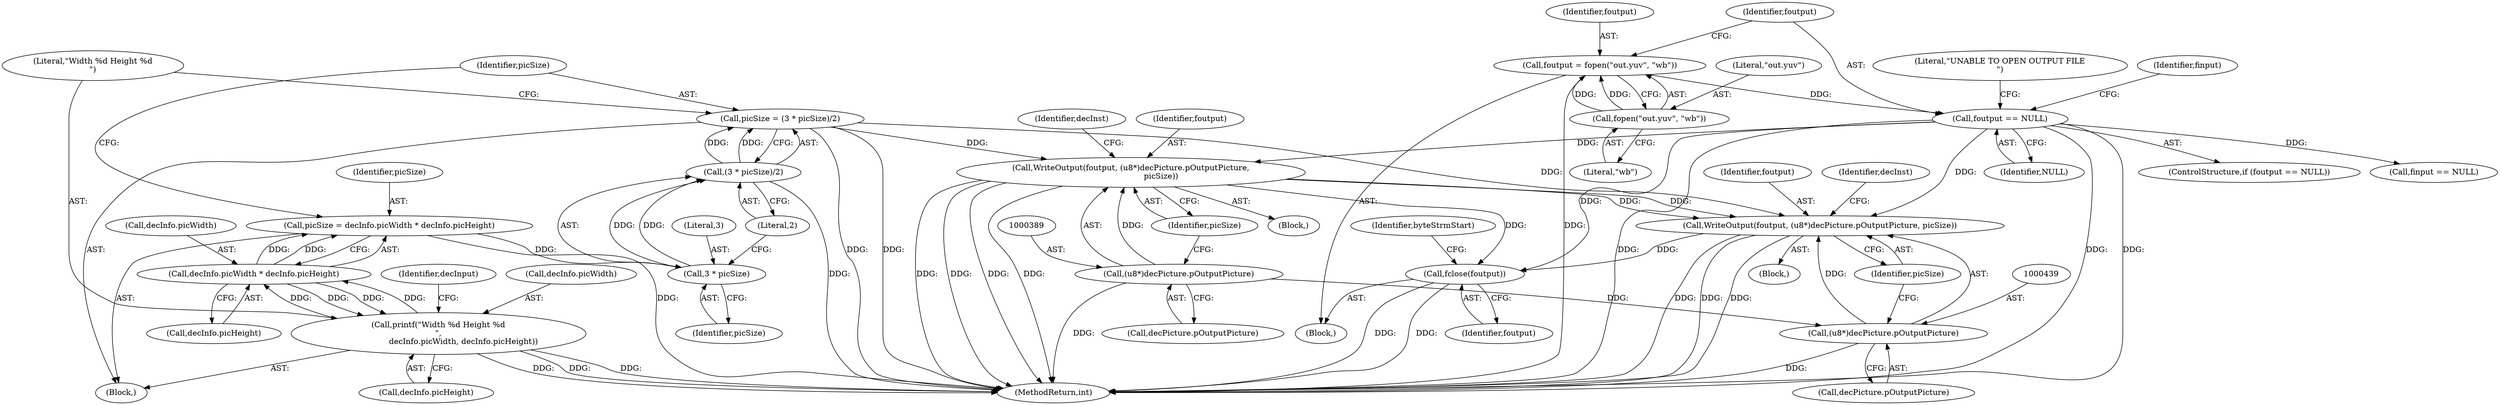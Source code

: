 digraph "0_Android_2b6f22dc64d456471a1dc6df09d515771d1427c8_1@pointer" {
"1000436" [label="(Call,WriteOutput(foutput, (u8*)decPicture.pOutputPicture, picSize))"];
"1000165" [label="(Call,foutput == NULL)"];
"1000159" [label="(Call,foutput = fopen(\"out.yuv\", \"wb\"))"];
"1000161" [label="(Call,fopen(\"out.yuv\", \"wb\"))"];
"1000386" [label="(Call,WriteOutput(foutput, (u8*)decPicture.pOutputPicture,\n                        picSize))"];
"1000388" [label="(Call,(u8*)decPicture.pOutputPicture)"];
"1000303" [label="(Call,picSize = (3 * picSize)/2)"];
"1000305" [label="(Call,(3 * picSize)/2)"];
"1000306" [label="(Call,3 * picSize)"];
"1000294" [label="(Call,picSize = decInfo.picWidth * decInfo.picHeight)"];
"1000296" [label="(Call,decInfo.picWidth * decInfo.picHeight)"];
"1000310" [label="(Call,printf(\"Width %d Height %d\n\",\n                    decInfo.picWidth, decInfo.picHeight))"];
"1000438" [label="(Call,(u8*)decPicture.pOutputPicture)"];
"1000446" [label="(Call,fclose(foutput))"];
"1000446" [label="(Call,fclose(foutput))"];
"1000309" [label="(Literal,2)"];
"1000297" [label="(Call,decInfo.picWidth)"];
"1000175" [label="(Identifier,finput)"];
"1000310" [label="(Call,printf(\"Width %d Height %d\n\",\n                    decInfo.picWidth, decInfo.picHeight))"];
"1000438" [label="(Call,(u8*)decPicture.pOutputPicture)"];
"1000386" [label="(Call,WriteOutput(foutput, (u8*)decPicture.pOutputPicture,\n                        picSize))"];
"1000437" [label="(Identifier,foutput)"];
"1000369" [label="(Block,)"];
"1000443" [label="(Identifier,picSize)"];
"1000305" [label="(Call,(3 * picSize)/2)"];
"1000279" [label="(Block,)"];
"1000440" [label="(Call,decPicture.pOutputPicture)"];
"1000364" [label="(Identifier,decInst)"];
"1000390" [label="(Call,decPicture.pOutputPicture)"];
"1000294" [label="(Call,picSize = decInfo.picWidth * decInfo.picHeight)"];
"1000449" [label="(Identifier,byteStrmStart)"];
"1000163" [label="(Literal,\"wb\")"];
"1000315" [label="(Call,decInfo.picHeight)"];
"1000312" [label="(Call,decInfo.picWidth)"];
"1000162" [label="(Literal,\"out.yuv\")"];
"1000295" [label="(Identifier,picSize)"];
"1000452" [label="(MethodReturn,int)"];
"1000166" [label="(Identifier,foutput)"];
"1000160" [label="(Identifier,foutput)"];
"1000311" [label="(Literal,\"Width %d Height %d\n\")"];
"1000167" [label="(Identifier,NULL)"];
"1000303" [label="(Call,picSize = (3 * picSize)/2)"];
"1000307" [label="(Literal,3)"];
"1000393" [label="(Identifier,picSize)"];
"1000306" [label="(Call,3 * picSize)"];
"1000164" [label="(ControlStructure,if (foutput == NULL))"];
"1000387" [label="(Identifier,foutput)"];
"1000304" [label="(Identifier,picSize)"];
"1000170" [label="(Literal,\"UNABLE TO OPEN OUTPUT FILE\n\")"];
"1000300" [label="(Call,decInfo.picHeight)"];
"1000320" [label="(Identifier,decInput)"];
"1000132" [label="(Block,)"];
"1000388" [label="(Call,(u8*)decPicture.pOutputPicture)"];
"1000436" [label="(Call,WriteOutput(foutput, (u8*)decPicture.pOutputPicture, picSize))"];
"1000447" [label="(Identifier,foutput)"];
"1000308" [label="(Identifier,picSize)"];
"1000165" [label="(Call,foutput == NULL)"];
"1000296" [label="(Call,decInfo.picWidth * decInfo.picHeight)"];
"1000159" [label="(Call,foutput = fopen(\"out.yuv\", \"wb\"))"];
"1000419" [label="(Block,)"];
"1000184" [label="(Call,finput == NULL)"];
"1000161" [label="(Call,fopen(\"out.yuv\", \"wb\"))"];
"1000414" [label="(Identifier,decInst)"];
"1000436" -> "1000419"  [label="AST: "];
"1000436" -> "1000443"  [label="CFG: "];
"1000437" -> "1000436"  [label="AST: "];
"1000438" -> "1000436"  [label="AST: "];
"1000443" -> "1000436"  [label="AST: "];
"1000414" -> "1000436"  [label="CFG: "];
"1000436" -> "1000452"  [label="DDG: "];
"1000436" -> "1000452"  [label="DDG: "];
"1000436" -> "1000452"  [label="DDG: "];
"1000165" -> "1000436"  [label="DDG: "];
"1000386" -> "1000436"  [label="DDG: "];
"1000386" -> "1000436"  [label="DDG: "];
"1000438" -> "1000436"  [label="DDG: "];
"1000303" -> "1000436"  [label="DDG: "];
"1000436" -> "1000446"  [label="DDG: "];
"1000165" -> "1000164"  [label="AST: "];
"1000165" -> "1000167"  [label="CFG: "];
"1000166" -> "1000165"  [label="AST: "];
"1000167" -> "1000165"  [label="AST: "];
"1000170" -> "1000165"  [label="CFG: "];
"1000175" -> "1000165"  [label="CFG: "];
"1000165" -> "1000452"  [label="DDG: "];
"1000165" -> "1000452"  [label="DDG: "];
"1000165" -> "1000452"  [label="DDG: "];
"1000159" -> "1000165"  [label="DDG: "];
"1000165" -> "1000184"  [label="DDG: "];
"1000165" -> "1000386"  [label="DDG: "];
"1000165" -> "1000446"  [label="DDG: "];
"1000159" -> "1000132"  [label="AST: "];
"1000159" -> "1000161"  [label="CFG: "];
"1000160" -> "1000159"  [label="AST: "];
"1000161" -> "1000159"  [label="AST: "];
"1000166" -> "1000159"  [label="CFG: "];
"1000159" -> "1000452"  [label="DDG: "];
"1000161" -> "1000159"  [label="DDG: "];
"1000161" -> "1000159"  [label="DDG: "];
"1000161" -> "1000163"  [label="CFG: "];
"1000162" -> "1000161"  [label="AST: "];
"1000163" -> "1000161"  [label="AST: "];
"1000386" -> "1000369"  [label="AST: "];
"1000386" -> "1000393"  [label="CFG: "];
"1000387" -> "1000386"  [label="AST: "];
"1000388" -> "1000386"  [label="AST: "];
"1000393" -> "1000386"  [label="AST: "];
"1000364" -> "1000386"  [label="CFG: "];
"1000386" -> "1000452"  [label="DDG: "];
"1000386" -> "1000452"  [label="DDG: "];
"1000386" -> "1000452"  [label="DDG: "];
"1000386" -> "1000452"  [label="DDG: "];
"1000388" -> "1000386"  [label="DDG: "];
"1000303" -> "1000386"  [label="DDG: "];
"1000386" -> "1000446"  [label="DDG: "];
"1000388" -> "1000390"  [label="CFG: "];
"1000389" -> "1000388"  [label="AST: "];
"1000390" -> "1000388"  [label="AST: "];
"1000393" -> "1000388"  [label="CFG: "];
"1000388" -> "1000452"  [label="DDG: "];
"1000388" -> "1000438"  [label="DDG: "];
"1000303" -> "1000279"  [label="AST: "];
"1000303" -> "1000305"  [label="CFG: "];
"1000304" -> "1000303"  [label="AST: "];
"1000305" -> "1000303"  [label="AST: "];
"1000311" -> "1000303"  [label="CFG: "];
"1000303" -> "1000452"  [label="DDG: "];
"1000303" -> "1000452"  [label="DDG: "];
"1000305" -> "1000303"  [label="DDG: "];
"1000305" -> "1000303"  [label="DDG: "];
"1000305" -> "1000309"  [label="CFG: "];
"1000306" -> "1000305"  [label="AST: "];
"1000309" -> "1000305"  [label="AST: "];
"1000305" -> "1000452"  [label="DDG: "];
"1000306" -> "1000305"  [label="DDG: "];
"1000306" -> "1000305"  [label="DDG: "];
"1000306" -> "1000308"  [label="CFG: "];
"1000307" -> "1000306"  [label="AST: "];
"1000308" -> "1000306"  [label="AST: "];
"1000309" -> "1000306"  [label="CFG: "];
"1000294" -> "1000306"  [label="DDG: "];
"1000294" -> "1000279"  [label="AST: "];
"1000294" -> "1000296"  [label="CFG: "];
"1000295" -> "1000294"  [label="AST: "];
"1000296" -> "1000294"  [label="AST: "];
"1000304" -> "1000294"  [label="CFG: "];
"1000294" -> "1000452"  [label="DDG: "];
"1000296" -> "1000294"  [label="DDG: "];
"1000296" -> "1000294"  [label="DDG: "];
"1000296" -> "1000300"  [label="CFG: "];
"1000297" -> "1000296"  [label="AST: "];
"1000300" -> "1000296"  [label="AST: "];
"1000310" -> "1000296"  [label="DDG: "];
"1000310" -> "1000296"  [label="DDG: "];
"1000296" -> "1000310"  [label="DDG: "];
"1000296" -> "1000310"  [label="DDG: "];
"1000310" -> "1000279"  [label="AST: "];
"1000310" -> "1000315"  [label="CFG: "];
"1000311" -> "1000310"  [label="AST: "];
"1000312" -> "1000310"  [label="AST: "];
"1000315" -> "1000310"  [label="AST: "];
"1000320" -> "1000310"  [label="CFG: "];
"1000310" -> "1000452"  [label="DDG: "];
"1000310" -> "1000452"  [label="DDG: "];
"1000310" -> "1000452"  [label="DDG: "];
"1000438" -> "1000440"  [label="CFG: "];
"1000439" -> "1000438"  [label="AST: "];
"1000440" -> "1000438"  [label="AST: "];
"1000443" -> "1000438"  [label="CFG: "];
"1000438" -> "1000452"  [label="DDG: "];
"1000446" -> "1000132"  [label="AST: "];
"1000446" -> "1000447"  [label="CFG: "];
"1000447" -> "1000446"  [label="AST: "];
"1000449" -> "1000446"  [label="CFG: "];
"1000446" -> "1000452"  [label="DDG: "];
"1000446" -> "1000452"  [label="DDG: "];
}

